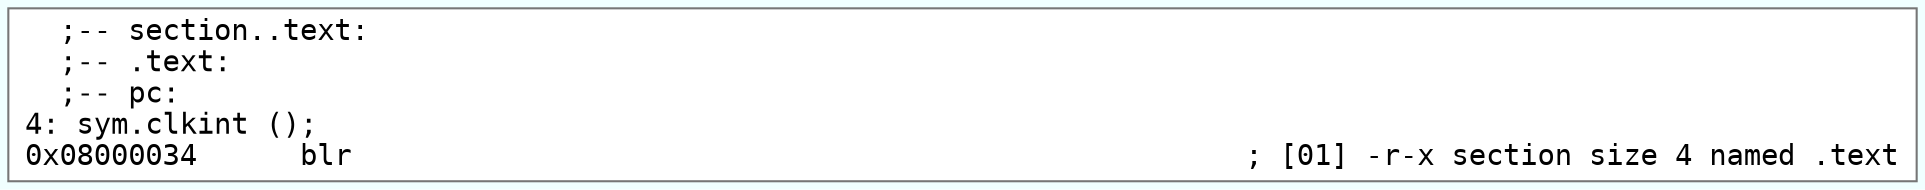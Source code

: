 digraph code {
	graph [bgcolor=azure fontsize=8 fontname="Courier" splines="ortho"];
	node [fillcolor=gray style=filled shape=box];
	edge [arrowhead="normal"];
	"0x08000034" [URL="sym.clkint/0x08000034", fillcolor="white",color="#767676", fontname="Courier",label="  ;-- section..text:\l  ;-- .text:\l  ;-- pc:\l4: sym.clkint ();\l0x08000034      blr                                                    ; [01] -r-x section size 4 named .text\l"]
}
